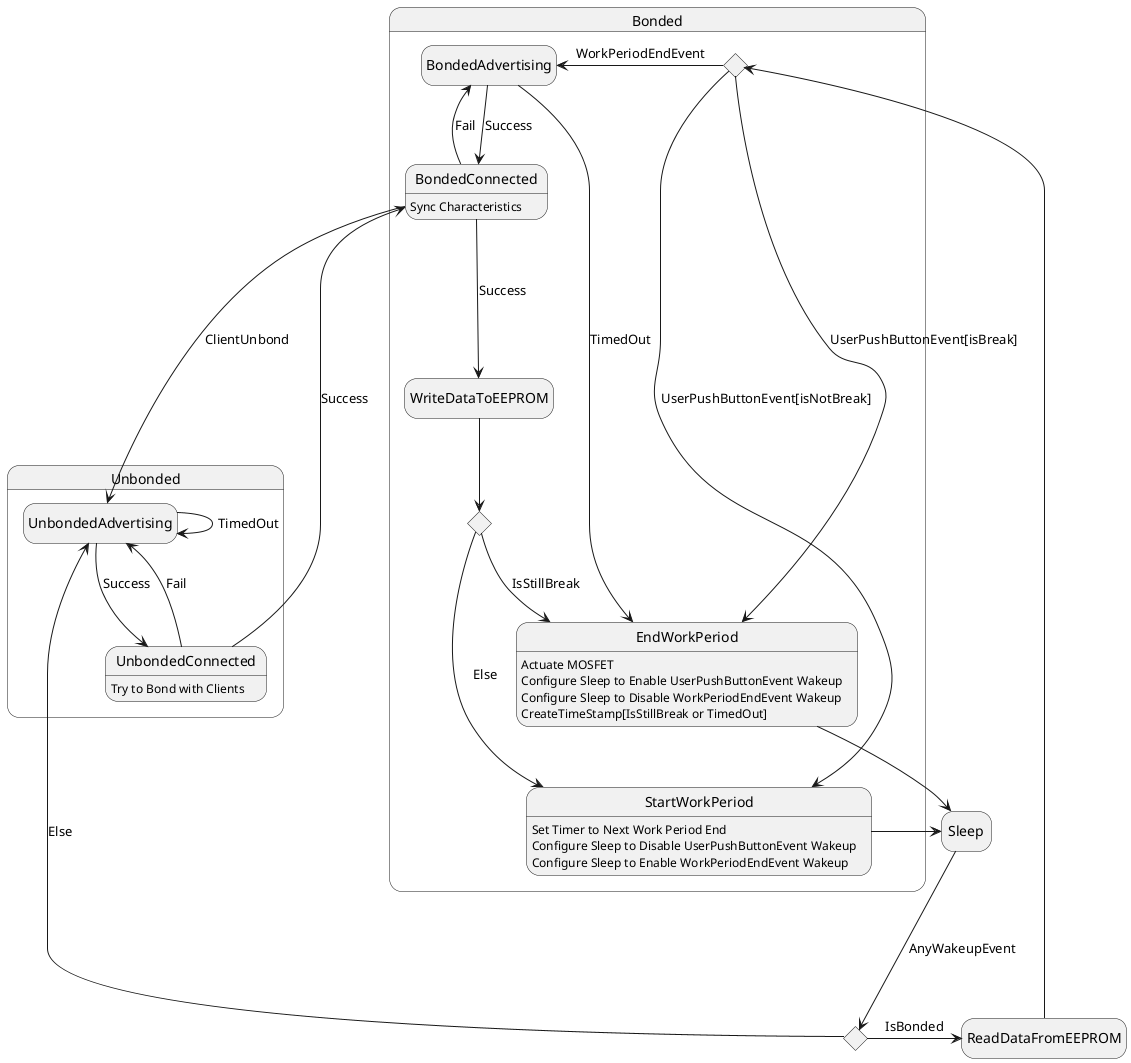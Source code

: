 @startuml TopLevelDiagram
hide empty description

state BondedCheck <<choice>>
Sleep ---> BondedCheck: AnyWakeupEvent

state Unbonded {
    UnbondedAdvertising --> UnbondedAdvertising: TimedOut
    UnbondedAdvertising --> UnbondedConnected: Success
    UnbondedConnected-->UnbondedAdvertising: Fail
    UnbondedConnected: Try to Bond with Clients
}
BondedCheck ---> UnbondedAdvertising: Else

state Bonded {
    state WakeupReason <<choice>>
    WakeupReason -> EndWorkPeriod: UserPushButtonEvent[isBreak]
        EndWorkPeriod --> Sleep
        EndWorkPeriod: Actuate MOSFET
        EndWorkPeriod: Configure Sleep to Enable UserPushButtonEvent Wakeup
        EndWorkPeriod: Configure Sleep to Disable WorkPeriodEndEvent Wakeup
        EndWorkPeriod: CreateTimeStamp[IsStillBreak or TimedOut]

    WakeupReason -> StartWorkPeriod: UserPushButtonEvent[isNotBreak]
        StartWorkPeriod: Set Timer to Next Work Period End
        StartWorkPeriod: Configure Sleep to Disable UserPushButtonEvent Wakeup
        StartWorkPeriod: Configure Sleep to Enable WorkPeriodEndEvent Wakeup
        StartWorkPeriod --> Sleep

    WakeupReason -> BondedAdvertising: WorkPeriodEndEvent
        BondedAdvertising --> EndWorkPeriod: TimedOut

        BondedAdvertising --> BondedConnected: Success
        BondedConnected: Sync Characteristics
        UnbondedConnected---->BondedConnected: Success
        state AfterConnectBreakCheck <<choice>>
        BondedConnected ---> WriteDataToEEPROM: Success
        WriteDataToEEPROM --> AfterConnectBreakCheck
        BondedConnected -> BondedAdvertising: Fail
        BondedConnected ----> UnbondedAdvertising: ClientUnbond

        AfterConnectBreakCheck --> EndWorkPeriod: IsStillBreak
        AfterConnectBreakCheck ---> StartWorkPeriod: Else
}
BondedCheck -> ReadDataFromEEPROM: IsBonded
ReadDataFromEEPROM -> WakeupReason
@enduml
